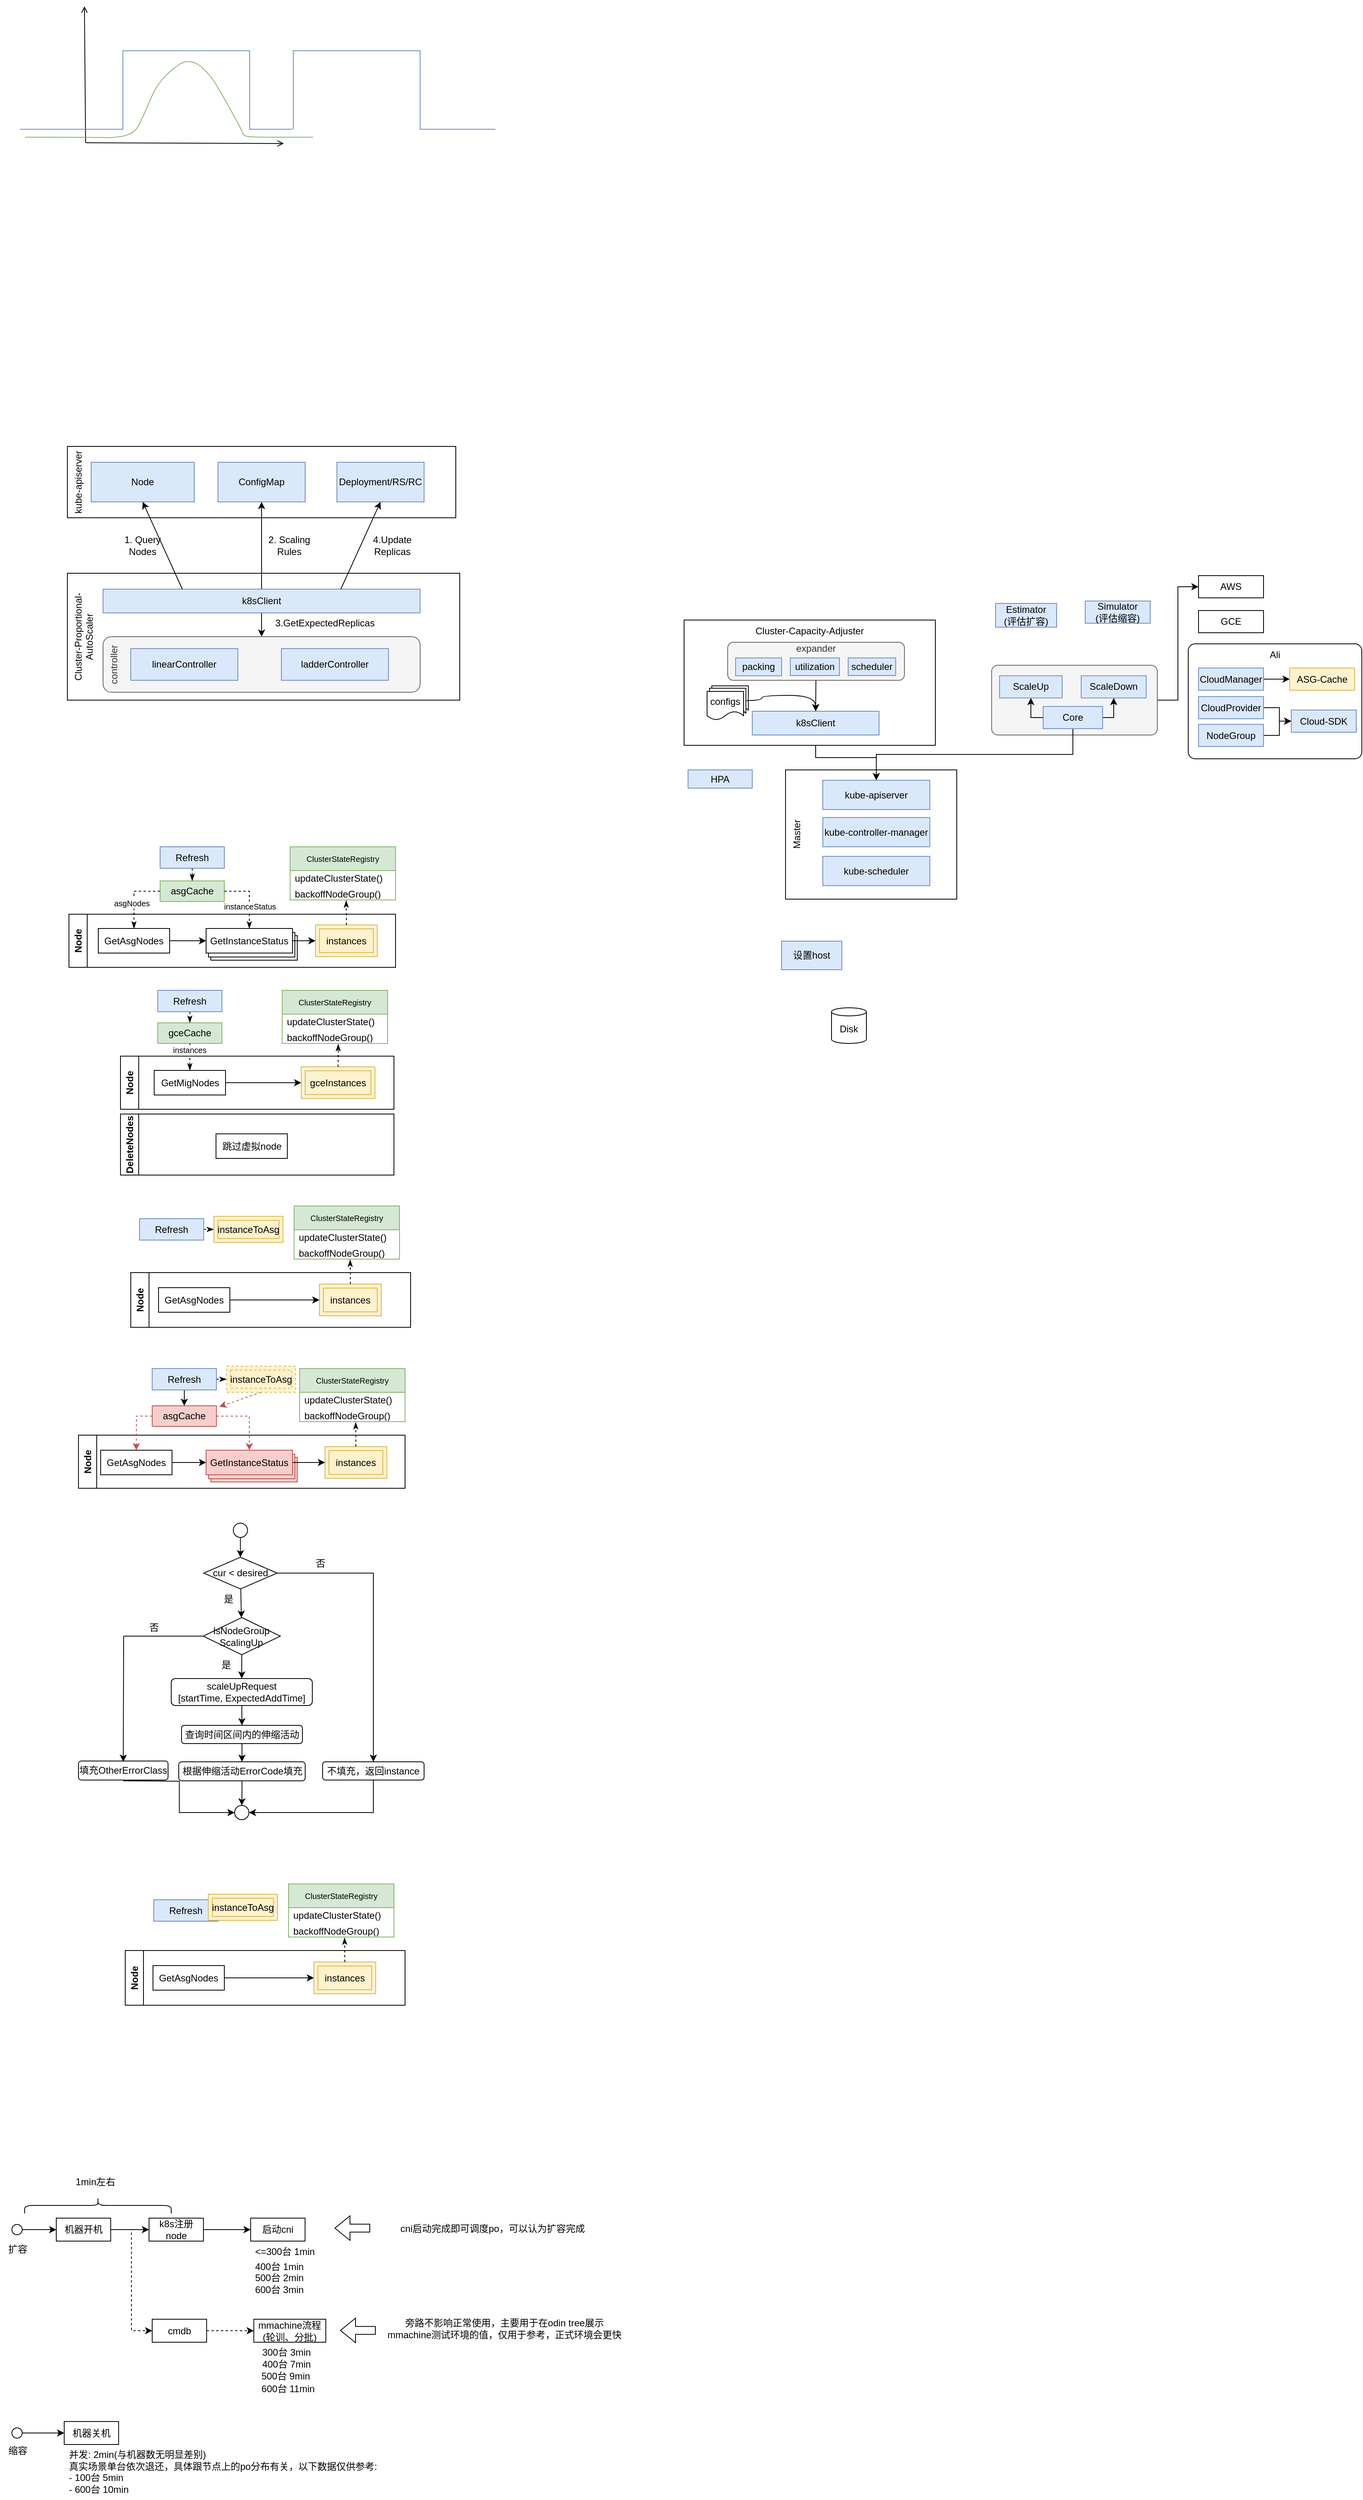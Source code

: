 <mxfile version="26.0.16">
  <diagram name="第 1 页" id="F5VYigaGw1SXEJX05_Oq">
    <mxGraphModel dx="717" dy="1559" grid="0" gridSize="10" guides="1" tooltips="1" connect="1" arrows="1" fold="1" page="1" pageScale="1" pageWidth="827" pageHeight="1169" math="0" shadow="0">
      <root>
        <mxCell id="0" />
        <mxCell id="1" parent="0" />
        <mxCell id="fU3qHzXubMhYcUPqZXy5-70" value="Ali" style="rounded=1;whiteSpace=wrap;html=1;horizontal=1;verticalAlign=top;arcSize=6;" vertex="1" parent="1">
          <mxGeometry x="1534" y="489" width="219" height="145" as="geometry" />
        </mxCell>
        <mxCell id="aSUJhLrz8YBLQvyZwgPZ-1" value="kube-apiserver" style="rounded=0;whiteSpace=wrap;html=1;horizontal=0;verticalAlign=top;" parent="1" vertex="1">
          <mxGeometry x="120" y="240" width="490" height="90" as="geometry" />
        </mxCell>
        <mxCell id="aSUJhLrz8YBLQvyZwgPZ-2" value="ConfigMap" style="rounded=0;whiteSpace=wrap;html=1;fillColor=#dae8fc;strokeColor=#6c8ebf;" parent="1" vertex="1">
          <mxGeometry x="310" y="260" width="110" height="50" as="geometry" />
        </mxCell>
        <mxCell id="aSUJhLrz8YBLQvyZwgPZ-3" value="Node" style="rounded=0;whiteSpace=wrap;html=1;fillColor=#dae8fc;strokeColor=#6c8ebf;" parent="1" vertex="1">
          <mxGeometry x="150" y="260" width="130" height="50" as="geometry" />
        </mxCell>
        <mxCell id="aSUJhLrz8YBLQvyZwgPZ-4" value="Deployment/RS/RC" style="rounded=0;whiteSpace=wrap;html=1;fillColor=#dae8fc;strokeColor=#6c8ebf;" parent="1" vertex="1">
          <mxGeometry x="460" y="260" width="110" height="50" as="geometry" />
        </mxCell>
        <mxCell id="aSUJhLrz8YBLQvyZwgPZ-5" value="Cluster-Proportional-AutoScaler" style="rounded=1;whiteSpace=wrap;html=1;horizontal=0;verticalAlign=top;arcSize=0;" parent="1" vertex="1">
          <mxGeometry x="120" y="400" width="495" height="160" as="geometry" />
        </mxCell>
        <mxCell id="aSUJhLrz8YBLQvyZwgPZ-7" value="1. Query Nodes" style="text;html=1;align=center;verticalAlign=middle;whiteSpace=wrap;rounded=0;" parent="1" vertex="1">
          <mxGeometry x="190" y="350" width="50" height="30" as="geometry" />
        </mxCell>
        <mxCell id="aSUJhLrz8YBLQvyZwgPZ-8" value="" style="rounded=0;orthogonalLoop=1;jettySize=auto;html=1;entryX=0.5;entryY=1;entryDx=0;entryDy=0;exitX=0.5;exitY=0;exitDx=0;exitDy=0;" parent="1" source="aSUJhLrz8YBLQvyZwgPZ-10" target="aSUJhLrz8YBLQvyZwgPZ-2" edge="1">
          <mxGeometry relative="1" as="geometry">
            <mxPoint x="260" y="410" as="sourcePoint" />
            <mxPoint x="225" y="320" as="targetPoint" />
          </mxGeometry>
        </mxCell>
        <mxCell id="aSUJhLrz8YBLQvyZwgPZ-9" value="2. Scaling Rules" style="text;html=1;align=center;verticalAlign=middle;whiteSpace=wrap;rounded=0;" parent="1" vertex="1">
          <mxGeometry x="365" y="350" width="70" height="30" as="geometry" />
        </mxCell>
        <mxCell id="aSUJhLrz8YBLQvyZwgPZ-20" value="" style="rounded=0;orthogonalLoop=1;jettySize=auto;html=1;entryX=0.5;entryY=0;entryDx=0;entryDy=0;" parent="1" source="aSUJhLrz8YBLQvyZwgPZ-10" target="aSUJhLrz8YBLQvyZwgPZ-14" edge="1">
          <mxGeometry relative="1" as="geometry" />
        </mxCell>
        <mxCell id="aSUJhLrz8YBLQvyZwgPZ-10" value="k8sC&lt;span style=&quot;background-color: initial;&quot;&gt;lient&lt;/span&gt;" style="rounded=0;whiteSpace=wrap;html=1;fillColor=#dae8fc;strokeColor=#6c8ebf;" parent="1" vertex="1">
          <mxGeometry x="165" y="420" width="400" height="30" as="geometry" />
        </mxCell>
        <mxCell id="aSUJhLrz8YBLQvyZwgPZ-6" value="" style="rounded=0;orthogonalLoop=1;jettySize=auto;html=1;entryX=0.5;entryY=1;entryDx=0;entryDy=0;exitX=0.25;exitY=0;exitDx=0;exitDy=0;" parent="1" source="aSUJhLrz8YBLQvyZwgPZ-10" target="aSUJhLrz8YBLQvyZwgPZ-3" edge="1">
          <mxGeometry relative="1" as="geometry" />
        </mxCell>
        <mxCell id="aSUJhLrz8YBLQvyZwgPZ-14" value="controller" style="rounded=1;whiteSpace=wrap;html=1;horizontal=0;verticalAlign=top;fillColor=#f5f5f5;fontColor=#333333;strokeColor=#666666;" parent="1" vertex="1">
          <mxGeometry x="165" y="480" width="400" height="70" as="geometry" />
        </mxCell>
        <mxCell id="aSUJhLrz8YBLQvyZwgPZ-11" value="linearController" style="rounded=0;whiteSpace=wrap;html=1;fillColor=#dae8fc;strokeColor=#6c8ebf;" parent="1" vertex="1">
          <mxGeometry x="200" y="495" width="135" height="40" as="geometry" />
        </mxCell>
        <mxCell id="aSUJhLrz8YBLQvyZwgPZ-12" value="ladderController" style="rounded=0;whiteSpace=wrap;html=1;fillColor=#dae8fc;strokeColor=#6c8ebf;" parent="1" vertex="1">
          <mxGeometry x="390" y="495" width="135" height="40" as="geometry" />
        </mxCell>
        <mxCell id="aSUJhLrz8YBLQvyZwgPZ-16" value="" style="rounded=0;orthogonalLoop=1;jettySize=auto;html=1;entryX=0.5;entryY=1;entryDx=0;entryDy=0;exitX=0.75;exitY=0;exitDx=0;exitDy=0;" parent="1" source="aSUJhLrz8YBLQvyZwgPZ-10" target="aSUJhLrz8YBLQvyZwgPZ-4" edge="1">
          <mxGeometry relative="1" as="geometry">
            <mxPoint x="250" y="430" as="sourcePoint" />
            <mxPoint x="375" y="320" as="targetPoint" />
          </mxGeometry>
        </mxCell>
        <mxCell id="aSUJhLrz8YBLQvyZwgPZ-18" value="3.GetExpectedReplicas" style="text;html=1;align=center;verticalAlign=middle;whiteSpace=wrap;rounded=0;" parent="1" vertex="1">
          <mxGeometry x="365" y="450" width="160" height="25" as="geometry" />
        </mxCell>
        <mxCell id="aSUJhLrz8YBLQvyZwgPZ-21" value="4.Update&lt;div&gt;Replicas&lt;/div&gt;" style="text;html=1;align=center;verticalAlign=middle;whiteSpace=wrap;rounded=0;" parent="1" vertex="1">
          <mxGeometry x="490" y="352.5" width="80" height="25" as="geometry" />
        </mxCell>
        <mxCell id="EStw5bXizqeQKJaaaStb-37" value="" style="rounded=0;orthogonalLoop=1;jettySize=auto;html=1;" parent="1" source="EStw5bXizqeQKJaaaStb-32" target="EStw5bXizqeQKJaaaStb-36" edge="1">
          <mxGeometry relative="1" as="geometry" />
        </mxCell>
        <mxCell id="EStw5bXizqeQKJaaaStb-32" value="GetAsgNodes" style="rounded=0;whiteSpace=wrap;html=1;" parent="1" vertex="1">
          <mxGeometry x="159" y="848" width="90" height="31" as="geometry" />
        </mxCell>
        <mxCell id="EStw5bXizqeQKJaaaStb-46" value="asgCache" style="swimlane;fontStyle=0;childLayout=stackLayout;horizontal=1;startSize=26;fillColor=#d5e8d4;horizontalStack=0;resizeParent=1;resizeParentMax=0;resizeLast=0;collapsible=1;marginBottom=0;whiteSpace=wrap;html=1;strokeColor=#82b366;" parent="1" vertex="1" collapsed="1">
          <mxGeometry x="237" y="788" width="81" height="26" as="geometry">
            <mxRectangle x="458" y="852" width="140" height="78" as="alternateBounds" />
          </mxGeometry>
        </mxCell>
        <mxCell id="EStw5bXizqeQKJaaaStb-47" value="+ asgToInstances: map" style="text;strokeColor=none;fillColor=none;align=left;verticalAlign=top;spacingLeft=4;spacingRight=4;overflow=hidden;rotatable=0;points=[[0,0.5],[1,0.5]];portConstraint=eastwest;whiteSpace=wrap;html=1;" parent="EStw5bXizqeQKJaaaStb-46" vertex="1">
          <mxGeometry y="26" width="140" height="26" as="geometry" />
        </mxCell>
        <mxCell id="EStw5bXizqeQKJaaaStb-48" value="+&amp;nbsp;&lt;span style=&quot;text-align: center; text-wrap: nowrap;&quot;&gt;instanceStatus&lt;/span&gt;: map" style="text;strokeColor=none;fillColor=none;align=left;verticalAlign=top;spacingLeft=4;spacingRight=4;overflow=hidden;rotatable=0;points=[[0,0.5],[1,0.5]];portConstraint=eastwest;whiteSpace=wrap;html=1;" parent="EStw5bXizqeQKJaaaStb-46" vertex="1">
          <mxGeometry y="52" width="140" height="26" as="geometry" />
        </mxCell>
        <mxCell id="EStw5bXizqeQKJaaaStb-55" value="" style="endArrow=classicThin;html=1;rounded=0;entryX=0.5;entryY=0;entryDx=0;entryDy=0;exitX=0;exitY=0.5;exitDx=0;exitDy=0;dashed=1;endFill=1;edgeStyle=orthogonalEdgeStyle;" parent="1" source="EStw5bXizqeQKJaaaStb-46" target="EStw5bXizqeQKJaaaStb-32" edge="1">
          <mxGeometry width="50" height="50" relative="1" as="geometry">
            <mxPoint x="383" y="803" as="sourcePoint" />
            <mxPoint x="433" y="753" as="targetPoint" />
          </mxGeometry>
        </mxCell>
        <mxCell id="EStw5bXizqeQKJaaaStb-88" value="&lt;span style=&quot;font-size: 10px; text-align: left; text-wrap: wrap; background-color: rgb(251, 251, 251);&quot;&gt;asgNodes&lt;/span&gt;" style="edgeLabel;html=1;align=center;verticalAlign=middle;resizable=0;points=[];" parent="EStw5bXizqeQKJaaaStb-55" vertex="1" connectable="0">
          <mxGeometry x="0.206" relative="1" as="geometry">
            <mxPoint x="-3" as="offset" />
          </mxGeometry>
        </mxCell>
        <mxCell id="EStw5bXizqeQKJaaaStb-56" value="" style="endArrow=classicThin;html=1;rounded=0;entryX=0.5;entryY=0;entryDx=0;entryDy=0;exitX=1;exitY=0.5;exitDx=0;exitDy=0;dashed=1;endFill=1;edgeStyle=orthogonalEdgeStyle;" parent="1" source="EStw5bXizqeQKJaaaStb-46" target="EStw5bXizqeQKJaaaStb-36" edge="1">
          <mxGeometry width="50" height="50" relative="1" as="geometry">
            <mxPoint x="268" y="807" as="sourcePoint" />
            <mxPoint x="214" y="858" as="targetPoint" />
          </mxGeometry>
        </mxCell>
        <mxCell id="EStw5bXizqeQKJaaaStb-87" value="&lt;span style=&quot;font-size: 10px; text-align: left; text-wrap: wrap; background-color: rgb(251, 251, 251);&quot;&gt;instanceStatus&lt;/span&gt;" style="edgeLabel;html=1;align=center;verticalAlign=middle;resizable=0;points=[];" parent="EStw5bXizqeQKJaaaStb-56" vertex="1" connectable="0">
          <mxGeometry x="0.179" y="-2" relative="1" as="geometry">
            <mxPoint x="2" y="4" as="offset" />
          </mxGeometry>
        </mxCell>
        <mxCell id="EStw5bXizqeQKJaaaStb-64" value="" style="rounded=0;orthogonalLoop=1;jettySize=auto;html=1;entryX=0.5;entryY=0;entryDx=0;entryDy=0;dashed=1;exitX=0.5;exitY=1;exitDx=0;exitDy=0;endArrow=classicThin;endFill=1;" parent="1" source="EStw5bXizqeQKJaaaStb-85" target="EStw5bXizqeQKJaaaStb-46" edge="1">
          <mxGeometry relative="1" as="geometry">
            <mxPoint x="276.827" y="759.099" as="sourcePoint" />
          </mxGeometry>
        </mxCell>
        <mxCell id="EStw5bXizqeQKJaaaStb-69" value="Node" style="swimlane;horizontal=0;whiteSpace=wrap;html=1;" parent="1" vertex="1">
          <mxGeometry x="122" y="830" width="412" height="67" as="geometry" />
        </mxCell>
        <mxCell id="EStw5bXizqeQKJaaaStb-34" value="GetInstanceStatus" style="rounded=0;whiteSpace=wrap;html=1;" parent="EStw5bXizqeQKJaaaStb-69" vertex="1">
          <mxGeometry x="179" y="27" width="109" height="31" as="geometry" />
        </mxCell>
        <mxCell id="EStw5bXizqeQKJaaaStb-35" value="GetInstanceStatus" style="rounded=0;whiteSpace=wrap;html=1;" parent="EStw5bXizqeQKJaaaStb-69" vertex="1">
          <mxGeometry x="176" y="23" width="109" height="31" as="geometry" />
        </mxCell>
        <mxCell id="EStw5bXizqeQKJaaaStb-36" value="GetInstanceStatus" style="rounded=0;whiteSpace=wrap;html=1;" parent="EStw5bXizqeQKJaaaStb-69" vertex="1">
          <mxGeometry x="173" y="18" width="109" height="31" as="geometry" />
        </mxCell>
        <mxCell id="EStw5bXizqeQKJaaaStb-60" value="instances" style="shape=ext;margin=3;double=1;whiteSpace=wrap;html=1;align=center;fillColor=#fff2cc;strokeColor=#d6b656;" parent="EStw5bXizqeQKJaaaStb-69" vertex="1">
          <mxGeometry x="311" y="13.5" width="78" height="40" as="geometry" />
        </mxCell>
        <mxCell id="EStw5bXizqeQKJaaaStb-39" value="" style="rounded=0;orthogonalLoop=1;jettySize=auto;html=1;exitX=1;exitY=0.5;exitDx=0;exitDy=0;entryX=0;entryY=0.5;entryDx=0;entryDy=0;" parent="EStw5bXizqeQKJaaaStb-69" source="EStw5bXizqeQKJaaaStb-36" target="EStw5bXizqeQKJaaaStb-60" edge="1">
          <mxGeometry relative="1" as="geometry">
            <mxPoint x="339" y="33.23" as="sourcePoint" />
            <mxPoint x="332" y="33" as="targetPoint" />
          </mxGeometry>
        </mxCell>
        <mxCell id="EStw5bXizqeQKJaaaStb-79" value="" style="endArrow=classicThin;html=1;rounded=0;exitX=0.5;exitY=0;exitDx=0;exitDy=0;endFill=1;dashed=1;entryX=0.532;entryY=1.043;entryDx=0;entryDy=0;entryPerimeter=0;" parent="1" source="EStw5bXizqeQKJaaaStb-60" target="EStw5bXizqeQKJaaaStb-83" edge="1">
          <mxGeometry width="50" height="50" relative="1" as="geometry">
            <mxPoint x="556" y="844" as="sourcePoint" />
            <mxPoint x="472" y="763.81" as="targetPoint" />
          </mxGeometry>
        </mxCell>
        <mxCell id="EStw5bXizqeQKJaaaStb-81" value="&lt;font style=&quot;font-size: 10px;&quot;&gt;ClusterStateRegistry&lt;/font&gt;" style="swimlane;fontStyle=0;childLayout=stackLayout;horizontal=1;startSize=30;horizontalStack=0;resizeParent=1;resizeParentMax=0;resizeLast=0;collapsible=1;marginBottom=0;whiteSpace=wrap;html=1;fillColor=#d5e8d4;strokeColor=#82b366;" parent="1" vertex="1">
          <mxGeometry x="401" y="745" width="133" height="67" as="geometry">
            <mxRectangle x="379" y="1184" width="127" height="30" as="alternateBounds" />
          </mxGeometry>
        </mxCell>
        <mxCell id="EStw5bXizqeQKJaaaStb-82" value="&lt;span style=&quot;text-align: center;&quot;&gt;updateClusterState()&lt;/span&gt;" style="text;strokeColor=none;fillColor=none;align=left;verticalAlign=middle;spacingLeft=4;spacingRight=4;overflow=hidden;points=[[0,0.5],[1,0.5]];portConstraint=eastwest;rotatable=0;whiteSpace=wrap;html=1;" parent="EStw5bXizqeQKJaaaStb-81" vertex="1">
          <mxGeometry y="30" width="133" height="20" as="geometry" />
        </mxCell>
        <mxCell id="EStw5bXizqeQKJaaaStb-83" value="&lt;span style=&quot;text-align: center;&quot;&gt;backoffNodeGroup()&lt;/span&gt;" style="text;strokeColor=none;fillColor=none;align=left;verticalAlign=middle;spacingLeft=4;spacingRight=4;overflow=hidden;points=[[0,0.5],[1,0.5]];portConstraint=eastwest;rotatable=0;whiteSpace=wrap;html=1;" parent="EStw5bXizqeQKJaaaStb-81" vertex="1">
          <mxGeometry y="50" width="133" height="17" as="geometry" />
        </mxCell>
        <mxCell id="EStw5bXizqeQKJaaaStb-85" value="Refresh" style="rounded=0;whiteSpace=wrap;html=1;fillColor=#dae8fc;strokeColor=#6c8ebf;" parent="1" vertex="1">
          <mxGeometry x="237" y="745" width="81" height="27" as="geometry" />
        </mxCell>
        <mxCell id="EStw5bXizqeQKJaaaStb-92" value="gceCache" style="swimlane;fontStyle=0;childLayout=stackLayout;horizontal=1;startSize=26;fillColor=#d5e8d4;horizontalStack=0;resizeParent=1;resizeParentMax=0;resizeLast=0;collapsible=1;marginBottom=0;whiteSpace=wrap;html=1;strokeColor=#82b366;" parent="1" vertex="1" collapsed="1">
          <mxGeometry x="234" y="967" width="81" height="26" as="geometry">
            <mxRectangle x="235" y="1084" width="140" height="52" as="alternateBounds" />
          </mxGeometry>
        </mxCell>
        <mxCell id="EStw5bXizqeQKJaaaStb-94" value="+&amp;nbsp;&lt;span style=&quot;text-align: center; text-wrap: nowrap;&quot;&gt;instances&lt;/span&gt;: map" style="text;strokeColor=none;fillColor=none;align=left;verticalAlign=top;spacingLeft=4;spacingRight=4;overflow=hidden;rotatable=0;points=[[0,0.5],[1,0.5]];portConstraint=eastwest;whiteSpace=wrap;html=1;" parent="EStw5bXizqeQKJaaaStb-92" vertex="1">
          <mxGeometry y="26" width="140" height="26" as="geometry" />
        </mxCell>
        <mxCell id="EStw5bXizqeQKJaaaStb-95" value="" style="endArrow=classicThin;html=1;rounded=0;entryX=0.5;entryY=0;entryDx=0;entryDy=0;exitX=0.5;exitY=1;exitDx=0;exitDy=0;dashed=1;endFill=1;" parent="1" source="EStw5bXizqeQKJaaaStb-92" target="EStw5bXizqeQKJaaaStb-91" edge="1">
          <mxGeometry width="50" height="50" relative="1" as="geometry">
            <mxPoint x="380" y="984" as="sourcePoint" />
            <mxPoint x="430" y="934" as="targetPoint" />
          </mxGeometry>
        </mxCell>
        <mxCell id="EStw5bXizqeQKJaaaStb-96" value="&lt;div style=&quot;text-align: left;&quot;&gt;&lt;span style=&quot;font-size: 10px; text-wrap: wrap;&quot;&gt;instances&lt;/span&gt;&lt;/div&gt;" style="edgeLabel;html=1;align=center;verticalAlign=middle;resizable=0;points=[];" parent="EStw5bXizqeQKJaaaStb-95" vertex="1" connectable="0">
          <mxGeometry x="0.206" relative="1" as="geometry">
            <mxPoint x="-1" y="-13" as="offset" />
          </mxGeometry>
        </mxCell>
        <mxCell id="EStw5bXizqeQKJaaaStb-99" value="" style="rounded=0;orthogonalLoop=1;jettySize=auto;html=1;entryX=0.5;entryY=0;entryDx=0;entryDy=0;dashed=1;exitX=0.5;exitY=1;exitDx=0;exitDy=0;endArrow=classicThin;endFill=1;" parent="1" source="EStw5bXizqeQKJaaaStb-110" target="EStw5bXizqeQKJaaaStb-92" edge="1">
          <mxGeometry relative="1" as="geometry">
            <mxPoint x="273.827" y="940.099" as="sourcePoint" />
          </mxGeometry>
        </mxCell>
        <mxCell id="EStw5bXizqeQKJaaaStb-100" value="Node" style="swimlane;horizontal=0;whiteSpace=wrap;html=1;" parent="1" vertex="1">
          <mxGeometry x="187" y="1009" width="345" height="67" as="geometry" />
        </mxCell>
        <mxCell id="EStw5bXizqeQKJaaaStb-104" value="gceInstances" style="shape=ext;margin=3;double=1;whiteSpace=wrap;html=1;align=center;fillColor=#fff2cc;strokeColor=#d6b656;" parent="EStw5bXizqeQKJaaaStb-100" vertex="1">
          <mxGeometry x="228" y="13.5" width="93" height="40" as="geometry" />
        </mxCell>
        <mxCell id="EStw5bXizqeQKJaaaStb-105" value="" style="rounded=0;orthogonalLoop=1;jettySize=auto;html=1;exitX=1;exitY=0.5;exitDx=0;exitDy=0;entryX=0;entryY=0.5;entryDx=0;entryDy=0;" parent="EStw5bXizqeQKJaaaStb-100" source="EStw5bXizqeQKJaaaStb-91" target="EStw5bXizqeQKJaaaStb-104" edge="1">
          <mxGeometry relative="1" as="geometry">
            <mxPoint x="282" y="33.5" as="sourcePoint" />
            <mxPoint x="332" y="33" as="targetPoint" />
          </mxGeometry>
        </mxCell>
        <mxCell id="EStw5bXizqeQKJaaaStb-91" value="GetMigNodes" style="rounded=0;whiteSpace=wrap;html=1;" parent="EStw5bXizqeQKJaaaStb-100" vertex="1">
          <mxGeometry x="42.5" y="18" width="90" height="31" as="geometry" />
        </mxCell>
        <mxCell id="EStw5bXizqeQKJaaaStb-106" value="" style="endArrow=classicThin;html=1;rounded=0;exitX=0.5;exitY=0;exitDx=0;exitDy=0;endFill=1;dashed=1;entryX=0.532;entryY=1.043;entryDx=0;entryDy=0;entryPerimeter=0;" parent="1" source="EStw5bXizqeQKJaaaStb-104" target="EStw5bXizqeQKJaaaStb-109" edge="1">
          <mxGeometry width="50" height="50" relative="1" as="geometry">
            <mxPoint x="553" y="1025" as="sourcePoint" />
            <mxPoint x="469" y="944.81" as="targetPoint" />
          </mxGeometry>
        </mxCell>
        <mxCell id="EStw5bXizqeQKJaaaStb-107" value="&lt;font style=&quot;font-size: 10px;&quot;&gt;ClusterStateRegistry&lt;/font&gt;" style="swimlane;fontStyle=0;childLayout=stackLayout;horizontal=1;startSize=30;horizontalStack=0;resizeParent=1;resizeParentMax=0;resizeLast=0;collapsible=1;marginBottom=0;whiteSpace=wrap;html=1;fillColor=#d5e8d4;strokeColor=#82b366;" parent="1" vertex="1">
          <mxGeometry x="391" y="926" width="133" height="67" as="geometry">
            <mxRectangle x="379" y="1184" width="127" height="30" as="alternateBounds" />
          </mxGeometry>
        </mxCell>
        <mxCell id="EStw5bXizqeQKJaaaStb-108" value="&lt;span style=&quot;text-align: center;&quot;&gt;updateClusterState()&lt;/span&gt;" style="text;strokeColor=none;fillColor=none;align=left;verticalAlign=middle;spacingLeft=4;spacingRight=4;overflow=hidden;points=[[0,0.5],[1,0.5]];portConstraint=eastwest;rotatable=0;whiteSpace=wrap;html=1;" parent="EStw5bXizqeQKJaaaStb-107" vertex="1">
          <mxGeometry y="30" width="133" height="20" as="geometry" />
        </mxCell>
        <mxCell id="EStw5bXizqeQKJaaaStb-109" value="&lt;span style=&quot;text-align: center;&quot;&gt;backoffNodeGroup()&lt;/span&gt;" style="text;strokeColor=none;fillColor=none;align=left;verticalAlign=middle;spacingLeft=4;spacingRight=4;overflow=hidden;points=[[0,0.5],[1,0.5]];portConstraint=eastwest;rotatable=0;whiteSpace=wrap;html=1;" parent="EStw5bXizqeQKJaaaStb-107" vertex="1">
          <mxGeometry y="50" width="133" height="17" as="geometry" />
        </mxCell>
        <mxCell id="EStw5bXizqeQKJaaaStb-110" value="Refresh" style="rounded=0;whiteSpace=wrap;html=1;fillColor=#dae8fc;strokeColor=#6c8ebf;" parent="1" vertex="1">
          <mxGeometry x="234" y="926" width="81" height="27" as="geometry" />
        </mxCell>
        <mxCell id="EStw5bXizqeQKJaaaStb-123" value="" style="rounded=0;orthogonalLoop=1;jettySize=auto;html=1;entryX=0;entryY=0.5;entryDx=0;entryDy=0;dashed=1;exitX=1;exitY=0.5;exitDx=0;exitDy=0;endArrow=classicThin;endFill=1;" parent="1" source="EStw5bXizqeQKJaaaStb-134" target="EStw5bXizqeQKJaaaStb-137" edge="1">
          <mxGeometry relative="1" as="geometry">
            <mxPoint x="365.827" y="1223.349" as="sourcePoint" />
            <mxPoint x="366.5" y="1257.25" as="targetPoint" />
          </mxGeometry>
        </mxCell>
        <mxCell id="EStw5bXizqeQKJaaaStb-124" value="Node" style="swimlane;horizontal=0;whiteSpace=wrap;html=1;" parent="1" vertex="1">
          <mxGeometry x="200" y="1282" width="353" height="69" as="geometry" />
        </mxCell>
        <mxCell id="EStw5bXizqeQKJaaaStb-128" value="instances" style="shape=ext;margin=3;double=1;whiteSpace=wrap;html=1;align=center;fillColor=#fff2cc;strokeColor=#d6b656;" parent="EStw5bXizqeQKJaaaStb-124" vertex="1">
          <mxGeometry x="238" y="14.5" width="78" height="40" as="geometry" />
        </mxCell>
        <mxCell id="EStw5bXizqeQKJaaaStb-129" value="" style="rounded=0;orthogonalLoop=1;jettySize=auto;html=1;exitX=1;exitY=0.5;exitDx=0;exitDy=0;entryX=0;entryY=0.5;entryDx=0;entryDy=0;" parent="EStw5bXizqeQKJaaaStb-124" source="EStw5bXizqeQKJaaaStb-115" target="EStw5bXizqeQKJaaaStb-128" edge="1">
          <mxGeometry relative="1" as="geometry">
            <mxPoint x="270" y="33.5" as="sourcePoint" />
            <mxPoint x="332" y="33" as="targetPoint" />
          </mxGeometry>
        </mxCell>
        <mxCell id="EStw5bXizqeQKJaaaStb-115" value="GetAsgNodes" style="rounded=0;whiteSpace=wrap;html=1;" parent="EStw5bXizqeQKJaaaStb-124" vertex="1">
          <mxGeometry x="35" y="19" width="90" height="31" as="geometry" />
        </mxCell>
        <mxCell id="EStw5bXizqeQKJaaaStb-130" value="" style="endArrow=classicThin;html=1;rounded=0;exitX=0.5;exitY=0;exitDx=0;exitDy=0;endFill=1;dashed=1;entryX=0.532;entryY=1.043;entryDx=0;entryDy=0;entryPerimeter=0;" parent="1" source="EStw5bXizqeQKJaaaStb-128" target="EStw5bXizqeQKJaaaStb-133" edge="1">
          <mxGeometry width="50" height="50" relative="1" as="geometry">
            <mxPoint x="561" y="1297" as="sourcePoint" />
            <mxPoint x="477" y="1216.81" as="targetPoint" />
          </mxGeometry>
        </mxCell>
        <mxCell id="EStw5bXizqeQKJaaaStb-131" value="&lt;font style=&quot;font-size: 10px;&quot;&gt;ClusterStateRegistry&lt;/font&gt;" style="swimlane;fontStyle=0;childLayout=stackLayout;horizontal=1;startSize=30;horizontalStack=0;resizeParent=1;resizeParentMax=0;resizeLast=0;collapsible=1;marginBottom=0;whiteSpace=wrap;html=1;fillColor=#d5e8d4;strokeColor=#82b366;" parent="1" vertex="1">
          <mxGeometry x="406" y="1198" width="133" height="67" as="geometry">
            <mxRectangle x="379" y="1184" width="127" height="30" as="alternateBounds" />
          </mxGeometry>
        </mxCell>
        <mxCell id="EStw5bXizqeQKJaaaStb-132" value="&lt;span style=&quot;text-align: center;&quot;&gt;updateClusterState()&lt;/span&gt;" style="text;strokeColor=none;fillColor=none;align=left;verticalAlign=middle;spacingLeft=4;spacingRight=4;overflow=hidden;points=[[0,0.5],[1,0.5]];portConstraint=eastwest;rotatable=0;whiteSpace=wrap;html=1;" parent="EStw5bXizqeQKJaaaStb-131" vertex="1">
          <mxGeometry y="30" width="133" height="20" as="geometry" />
        </mxCell>
        <mxCell id="EStw5bXizqeQKJaaaStb-133" value="&lt;span style=&quot;text-align: center;&quot;&gt;backoffNodeGroup()&lt;/span&gt;" style="text;strokeColor=none;fillColor=none;align=left;verticalAlign=middle;spacingLeft=4;spacingRight=4;overflow=hidden;points=[[0,0.5],[1,0.5]];portConstraint=eastwest;rotatable=0;whiteSpace=wrap;html=1;" parent="EStw5bXizqeQKJaaaStb-131" vertex="1">
          <mxGeometry y="50" width="133" height="17" as="geometry" />
        </mxCell>
        <mxCell id="EStw5bXizqeQKJaaaStb-134" value="Refresh" style="rounded=0;whiteSpace=wrap;html=1;fillColor=#dae8fc;strokeColor=#6c8ebf;" parent="1" vertex="1">
          <mxGeometry x="211" y="1214" width="81" height="27" as="geometry" />
        </mxCell>
        <mxCell id="EStw5bXizqeQKJaaaStb-137" value="&lt;span style=&quot;text-align: left;&quot;&gt;instanceToAsg&lt;/span&gt;" style="shape=ext;margin=3;double=1;whiteSpace=wrap;html=1;align=center;fillColor=#fff2cc;strokeColor=#d6b656;" parent="1" vertex="1">
          <mxGeometry x="304.8" y="1211" width="87.2" height="33" as="geometry" />
        </mxCell>
        <mxCell id="EStw5bXizqeQKJaaaStb-145" value="" style="rounded=0;orthogonalLoop=1;jettySize=auto;html=1;entryX=0;entryY=0.5;entryDx=0;entryDy=0;dashed=1;exitX=1;exitY=0.5;exitDx=0;exitDy=0;endArrow=classicThin;endFill=1;" parent="1" source="EStw5bXizqeQKJaaaStb-159" target="EStw5bXizqeQKJaaaStb-161" edge="1">
          <mxGeometry relative="1" as="geometry">
            <mxPoint x="381.827" y="1412.349" as="sourcePoint" />
            <mxPoint x="382.5" y="1446.25" as="targetPoint" />
          </mxGeometry>
        </mxCell>
        <mxCell id="EStw5bXizqeQKJaaaStb-146" value="Node" style="swimlane;horizontal=0;whiteSpace=wrap;html=1;" parent="1" vertex="1">
          <mxGeometry x="134" y="1487" width="412" height="67" as="geometry" />
        </mxCell>
        <mxCell id="EStw5bXizqeQKJaaaStb-147" value="GetInstanceStatus" style="rounded=0;whiteSpace=wrap;html=1;fillColor=#f8cecc;strokeColor=#b85450;" parent="EStw5bXizqeQKJaaaStb-146" vertex="1">
          <mxGeometry x="167" y="28" width="109" height="31" as="geometry" />
        </mxCell>
        <mxCell id="EStw5bXizqeQKJaaaStb-148" value="GetInstanceStatus" style="rounded=0;whiteSpace=wrap;html=1;fillColor=#f8cecc;strokeColor=#b85450;" parent="EStw5bXizqeQKJaaaStb-146" vertex="1">
          <mxGeometry x="164" y="24" width="109" height="31" as="geometry" />
        </mxCell>
        <mxCell id="EStw5bXizqeQKJaaaStb-149" value="GetInstanceStatus" style="rounded=0;whiteSpace=wrap;html=1;fillColor=#f8cecc;strokeColor=#b85450;" parent="EStw5bXizqeQKJaaaStb-146" vertex="1">
          <mxGeometry x="161" y="19" width="109" height="31" as="geometry" />
        </mxCell>
        <mxCell id="EStw5bXizqeQKJaaaStb-150" value="instances" style="shape=ext;margin=3;double=1;whiteSpace=wrap;html=1;align=center;fillColor=#fff2cc;strokeColor=#d6b656;" parent="EStw5bXizqeQKJaaaStb-146" vertex="1">
          <mxGeometry x="311" y="14.5" width="78" height="40" as="geometry" />
        </mxCell>
        <mxCell id="EStw5bXizqeQKJaaaStb-151" value="" style="rounded=0;orthogonalLoop=1;jettySize=auto;html=1;exitX=1;exitY=0.5;exitDx=0;exitDy=0;entryX=0;entryY=0.5;entryDx=0;entryDy=0;" parent="EStw5bXizqeQKJaaaStb-146" source="EStw5bXizqeQKJaaaStb-149" target="EStw5bXizqeQKJaaaStb-150" edge="1">
          <mxGeometry relative="1" as="geometry">
            <mxPoint x="339" y="34.23" as="sourcePoint" />
            <mxPoint x="332" y="34" as="targetPoint" />
          </mxGeometry>
        </mxCell>
        <mxCell id="EStw5bXizqeQKJaaaStb-152" value="GetAsgNodes" style="rounded=0;whiteSpace=wrap;html=1;" parent="EStw5bXizqeQKJaaaStb-146" vertex="1">
          <mxGeometry x="28" y="19" width="90" height="31" as="geometry" />
        </mxCell>
        <mxCell id="EStw5bXizqeQKJaaaStb-153" value="" style="rounded=0;orthogonalLoop=1;jettySize=auto;html=1;" parent="EStw5bXizqeQKJaaaStb-146" source="EStw5bXizqeQKJaaaStb-152" target="EStw5bXizqeQKJaaaStb-149" edge="1">
          <mxGeometry relative="1" as="geometry" />
        </mxCell>
        <mxCell id="EStw5bXizqeQKJaaaStb-154" value="" style="endArrow=classicThin;html=1;rounded=0;exitX=0.5;exitY=0;exitDx=0;exitDy=0;endFill=1;dashed=1;entryX=0.532;entryY=1.043;entryDx=0;entryDy=0;entryPerimeter=0;" parent="1" source="EStw5bXizqeQKJaaaStb-150" target="EStw5bXizqeQKJaaaStb-157" edge="1">
          <mxGeometry width="50" height="50" relative="1" as="geometry">
            <mxPoint x="568" y="1502" as="sourcePoint" />
            <mxPoint x="484" y="1421.81" as="targetPoint" />
          </mxGeometry>
        </mxCell>
        <mxCell id="EStw5bXizqeQKJaaaStb-155" value="&lt;font style=&quot;font-size: 10px;&quot;&gt;ClusterStateRegistry&lt;/font&gt;" style="swimlane;fontStyle=0;childLayout=stackLayout;horizontal=1;startSize=30;horizontalStack=0;resizeParent=1;resizeParentMax=0;resizeLast=0;collapsible=1;marginBottom=0;whiteSpace=wrap;html=1;fillColor=#d5e8d4;strokeColor=#82b366;" parent="1" vertex="1">
          <mxGeometry x="413" y="1403" width="133" height="67" as="geometry">
            <mxRectangle x="379" y="1184" width="127" height="30" as="alternateBounds" />
          </mxGeometry>
        </mxCell>
        <mxCell id="EStw5bXizqeQKJaaaStb-156" value="&lt;span style=&quot;text-align: center;&quot;&gt;updateClusterState()&lt;/span&gt;" style="text;strokeColor=none;fillColor=none;align=left;verticalAlign=middle;spacingLeft=4;spacingRight=4;overflow=hidden;points=[[0,0.5],[1,0.5]];portConstraint=eastwest;rotatable=0;whiteSpace=wrap;html=1;" parent="EStw5bXizqeQKJaaaStb-155" vertex="1">
          <mxGeometry y="30" width="133" height="20" as="geometry" />
        </mxCell>
        <mxCell id="EStw5bXizqeQKJaaaStb-157" value="&lt;span style=&quot;text-align: center;&quot;&gt;backoffNodeGroup()&lt;/span&gt;" style="text;strokeColor=none;fillColor=none;align=left;verticalAlign=middle;spacingLeft=4;spacingRight=4;overflow=hidden;points=[[0,0.5],[1,0.5]];portConstraint=eastwest;rotatable=0;whiteSpace=wrap;html=1;" parent="EStw5bXizqeQKJaaaStb-155" vertex="1">
          <mxGeometry y="50" width="133" height="17" as="geometry" />
        </mxCell>
        <mxCell id="EStw5bXizqeQKJaaaStb-158" value="" style="rounded=0;orthogonalLoop=1;jettySize=auto;html=1;entryX=0.5;entryY=0;entryDx=0;entryDy=0;" parent="1" source="EStw5bXizqeQKJaaaStb-159" target="EStw5bXizqeQKJaaaStb-164" edge="1">
          <mxGeometry relative="1" as="geometry" />
        </mxCell>
        <mxCell id="EStw5bXizqeQKJaaaStb-159" value="Refresh" style="rounded=0;whiteSpace=wrap;html=1;fillColor=#dae8fc;strokeColor=#6c8ebf;" parent="1" vertex="1">
          <mxGeometry x="227" y="1403" width="81" height="27" as="geometry" />
        </mxCell>
        <mxCell id="EStw5bXizqeQKJaaaStb-160" value="" style="rounded=0;orthogonalLoop=1;jettySize=auto;html=1;entryX=1.045;entryY=0.044;entryDx=0;entryDy=0;entryPerimeter=0;exitX=0.5;exitY=1;exitDx=0;exitDy=0;fillColor=#f8cecc;strokeColor=#b85450;dashed=1;" parent="1" source="EStw5bXizqeQKJaaaStb-161" target="EStw5bXizqeQKJaaaStb-164" edge="1">
          <mxGeometry relative="1" as="geometry" />
        </mxCell>
        <mxCell id="EStw5bXizqeQKJaaaStb-161" value="&lt;span style=&quot;text-align: left;&quot;&gt;instanceToAsg&lt;/span&gt;" style="shape=ext;margin=3;double=1;whiteSpace=wrap;html=1;align=center;fillColor=#fff2cc;strokeColor=#d6b656;dashed=1;" parent="1" vertex="1">
          <mxGeometry x="320.8" y="1400" width="87.2" height="33" as="geometry" />
        </mxCell>
        <mxCell id="EStw5bXizqeQKJaaaStb-162" value="" style="edgeStyle=orthogonalEdgeStyle;rounded=0;orthogonalLoop=1;jettySize=auto;html=1;exitX=0;exitY=0.5;exitDx=0;exitDy=0;fillColor=#f8cecc;strokeColor=#b85450;dashed=1;" parent="1" source="EStw5bXizqeQKJaaaStb-164" target="EStw5bXizqeQKJaaaStb-152" edge="1">
          <mxGeometry relative="1" as="geometry" />
        </mxCell>
        <mxCell id="EStw5bXizqeQKJaaaStb-163" value="" style="edgeStyle=orthogonalEdgeStyle;rounded=0;orthogonalLoop=1;jettySize=auto;html=1;entryX=0.5;entryY=0;entryDx=0;entryDy=0;exitX=1;exitY=0.5;exitDx=0;exitDy=0;fillColor=#f8cecc;strokeColor=#b85450;dashed=1;" parent="1" source="EStw5bXizqeQKJaaaStb-164" target="EStw5bXizqeQKJaaaStb-149" edge="1">
          <mxGeometry relative="1" as="geometry" />
        </mxCell>
        <mxCell id="EStw5bXizqeQKJaaaStb-164" value="asgCache" style="swimlane;fontStyle=0;childLayout=stackLayout;horizontal=1;startSize=26;fillColor=#f8cecc;horizontalStack=0;resizeParent=1;resizeParentMax=0;resizeLast=0;collapsible=1;marginBottom=0;whiteSpace=wrap;html=1;strokeColor=#b85450;" parent="1" vertex="1" collapsed="1">
          <mxGeometry x="227" y="1450" width="81" height="26" as="geometry">
            <mxRectangle x="200" y="1240" width="140" height="52" as="alternateBounds" />
          </mxGeometry>
        </mxCell>
        <mxCell id="EStw5bXizqeQKJaaaStb-165" value="+ instanceToAsg" style="text;strokeColor=none;fillColor=none;align=left;verticalAlign=top;spacingLeft=4;spacingRight=4;overflow=hidden;rotatable=0;points=[[0,0.5],[1,0.5]];portConstraint=eastwest;whiteSpace=wrap;html=1;" parent="EStw5bXizqeQKJaaaStb-164" vertex="1">
          <mxGeometry y="26" width="140" height="26" as="geometry" />
        </mxCell>
        <mxCell id="EStw5bXizqeQKJaaaStb-170" value="" style="edgeStyle=orthogonalEdgeStyle;rounded=0;orthogonalLoop=1;jettySize=auto;html=1;" parent="1" source="EStw5bXizqeQKJaaaStb-167" target="EStw5bXizqeQKJaaaStb-169" edge="1">
          <mxGeometry relative="1" as="geometry" />
        </mxCell>
        <mxCell id="EStw5bXizqeQKJaaaStb-167" value="" style="ellipse;whiteSpace=wrap;html=1;aspect=fixed;" parent="1" vertex="1">
          <mxGeometry x="329.3" y="1598" width="18" height="18" as="geometry" />
        </mxCell>
        <mxCell id="EStw5bXizqeQKJaaaStb-175" value="" style="rounded=0;orthogonalLoop=1;jettySize=auto;html=1;" parent="1" source="EStw5bXizqeQKJaaaStb-169" target="EStw5bXizqeQKJaaaStb-174" edge="1">
          <mxGeometry relative="1" as="geometry" />
        </mxCell>
        <mxCell id="EStw5bXizqeQKJaaaStb-169" value="cur &amp;lt; desired" style="rhombus;whiteSpace=wrap;html=1;" parent="1" vertex="1">
          <mxGeometry x="292" y="1641" width="92.6" height="40" as="geometry" />
        </mxCell>
        <mxCell id="EStw5bXizqeQKJaaaStb-171" value="不填充，返回instance" style="rounded=1;whiteSpace=wrap;html=1;" parent="1" vertex="1">
          <mxGeometry x="442" y="1899" width="128" height="23" as="geometry" />
        </mxCell>
        <mxCell id="EStw5bXizqeQKJaaaStb-172" value="" style="edgeStyle=orthogonalEdgeStyle;rounded=0;orthogonalLoop=1;jettySize=auto;html=1;entryX=0.5;entryY=0;entryDx=0;entryDy=0;exitX=1;exitY=0.5;exitDx=0;exitDy=0;" parent="1" source="EStw5bXizqeQKJaaaStb-169" target="EStw5bXizqeQKJaaaStb-171" edge="1">
          <mxGeometry relative="1" as="geometry">
            <mxPoint x="348" y="1626" as="sourcePoint" />
            <mxPoint x="348" y="1651" as="targetPoint" />
          </mxGeometry>
        </mxCell>
        <mxCell id="EStw5bXizqeQKJaaaStb-173" value="否" style="text;html=1;align=center;verticalAlign=middle;resizable=0;points=[];autosize=1;strokeColor=none;fillColor=none;" parent="1" vertex="1">
          <mxGeometry x="424" y="1636" width="30" height="26" as="geometry" />
        </mxCell>
        <mxCell id="EStw5bXizqeQKJaaaStb-178" value="" style="rounded=0;orthogonalLoop=1;jettySize=auto;html=1;" parent="1" source="EStw5bXizqeQKJaaaStb-174" target="EStw5bXizqeQKJaaaStb-177" edge="1">
          <mxGeometry relative="1" as="geometry" />
        </mxCell>
        <mxCell id="EStw5bXizqeQKJaaaStb-174" value="IsNodeGroup&lt;div&gt;ScalingUp&lt;/div&gt;" style="rhombus;whiteSpace=wrap;html=1;" parent="1" vertex="1">
          <mxGeometry x="291.35" y="1717" width="97.3" height="47" as="geometry" />
        </mxCell>
        <mxCell id="EStw5bXizqeQKJaaaStb-176" value="是" style="text;html=1;align=center;verticalAlign=middle;resizable=0;points=[];autosize=1;strokeColor=none;fillColor=none;" parent="1" vertex="1">
          <mxGeometry x="308" y="1681" width="30" height="26" as="geometry" />
        </mxCell>
        <mxCell id="EStw5bXizqeQKJaaaStb-184" value="" style="rounded=0;orthogonalLoop=1;jettySize=auto;html=1;" parent="1" source="EStw5bXizqeQKJaaaStb-177" target="EStw5bXizqeQKJaaaStb-183" edge="1">
          <mxGeometry relative="1" as="geometry" />
        </mxCell>
        <mxCell id="EStw5bXizqeQKJaaaStb-177" value="scaleUpRequest&lt;div&gt;[startTime, ExpectedAddTime]&lt;/div&gt;" style="rounded=1;whiteSpace=wrap;html=1;" parent="1" vertex="1">
          <mxGeometry x="251" y="1794" width="178" height="34" as="geometry" />
        </mxCell>
        <mxCell id="EStw5bXizqeQKJaaaStb-189" value="" style="edgeStyle=orthogonalEdgeStyle;rounded=0;orthogonalLoop=1;jettySize=auto;html=1;entryX=0;entryY=0.5;entryDx=0;entryDy=0;exitX=0.5;exitY=1;exitDx=0;exitDy=0;" parent="1" target="EStw5bXizqeQKJaaaStb-187" edge="1">
          <mxGeometry relative="1" as="geometry">
            <mxPoint x="190.5" y="1923" as="sourcePoint" />
          </mxGeometry>
        </mxCell>
        <mxCell id="EStw5bXizqeQKJaaaStb-179" value="填充OtherErrorClass" style="rounded=1;whiteSpace=wrap;html=1;" parent="1" vertex="1">
          <mxGeometry x="134" y="1898" width="113" height="24" as="geometry" />
        </mxCell>
        <mxCell id="EStw5bXizqeQKJaaaStb-180" value="" style="edgeStyle=orthogonalEdgeStyle;rounded=0;orthogonalLoop=1;jettySize=auto;html=1;entryX=0.5;entryY=0;entryDx=0;entryDy=0;exitX=0;exitY=0.5;exitDx=0;exitDy=0;" parent="1" source="EStw5bXizqeQKJaaaStb-174" edge="1">
          <mxGeometry relative="1" as="geometry">
            <mxPoint x="395" y="1671" as="sourcePoint" />
            <mxPoint x="190.5" y="1899" as="targetPoint" />
          </mxGeometry>
        </mxCell>
        <mxCell id="EStw5bXizqeQKJaaaStb-181" value="否" style="text;html=1;align=center;verticalAlign=middle;resizable=0;points=[];autosize=1;strokeColor=none;fillColor=none;" parent="1" vertex="1">
          <mxGeometry x="214" y="1717" width="30" height="26" as="geometry" />
        </mxCell>
        <mxCell id="EStw5bXizqeQKJaaaStb-182" value="是" style="text;html=1;align=center;verticalAlign=middle;resizable=0;points=[];autosize=1;strokeColor=none;fillColor=none;" parent="1" vertex="1">
          <mxGeometry x="305" y="1764" width="30" height="26" as="geometry" />
        </mxCell>
        <mxCell id="EStw5bXizqeQKJaaaStb-186" value="" style="edgeStyle=orthogonalEdgeStyle;rounded=0;orthogonalLoop=1;jettySize=auto;html=1;" parent="1" source="EStw5bXizqeQKJaaaStb-183" target="EStw5bXizqeQKJaaaStb-185" edge="1">
          <mxGeometry relative="1" as="geometry" />
        </mxCell>
        <mxCell id="EStw5bXizqeQKJaaaStb-183" value="查询时间区间内的伸缩活动" style="rounded=1;whiteSpace=wrap;html=1;" parent="1" vertex="1">
          <mxGeometry x="264" y="1853" width="152.5" height="23" as="geometry" />
        </mxCell>
        <mxCell id="EStw5bXizqeQKJaaaStb-190" value="" style="edgeStyle=orthogonalEdgeStyle;rounded=0;orthogonalLoop=1;jettySize=auto;html=1;" parent="1" source="EStw5bXizqeQKJaaaStb-185" target="EStw5bXizqeQKJaaaStb-187" edge="1">
          <mxGeometry relative="1" as="geometry" />
        </mxCell>
        <mxCell id="EStw5bXizqeQKJaaaStb-185" value="根据伸缩活动ErrorCode填充" style="rounded=1;whiteSpace=wrap;html=1;" parent="1" vertex="1">
          <mxGeometry x="260.5" y="1899" width="159.5" height="24" as="geometry" />
        </mxCell>
        <mxCell id="EStw5bXizqeQKJaaaStb-187" value="" style="ellipse;whiteSpace=wrap;html=1;aspect=fixed;" parent="1" vertex="1">
          <mxGeometry x="331" y="1954" width="18" height="18" as="geometry" />
        </mxCell>
        <mxCell id="EStw5bXizqeQKJaaaStb-191" value="" style="edgeStyle=orthogonalEdgeStyle;rounded=0;orthogonalLoop=1;jettySize=auto;html=1;entryX=1;entryY=0.5;entryDx=0;entryDy=0;exitX=0.5;exitY=1;exitDx=0;exitDy=0;" parent="1" source="EStw5bXizqeQKJaaaStb-171" target="EStw5bXizqeQKJaaaStb-187" edge="1">
          <mxGeometry relative="1" as="geometry">
            <mxPoint x="201" y="1933" as="sourcePoint" />
            <mxPoint x="341" y="1973" as="targetPoint" />
          </mxGeometry>
        </mxCell>
        <mxCell id="EStw5bXizqeQKJaaaStb-193" value="Node" style="swimlane;horizontal=0;whiteSpace=wrap;html=1;" parent="1" vertex="1">
          <mxGeometry x="193" y="2137" width="353" height="69" as="geometry" />
        </mxCell>
        <mxCell id="EStw5bXizqeQKJaaaStb-194" value="instances" style="shape=ext;margin=3;double=1;whiteSpace=wrap;html=1;align=center;fillColor=#fff2cc;strokeColor=#d6b656;" parent="EStw5bXizqeQKJaaaStb-193" vertex="1">
          <mxGeometry x="238" y="14.5" width="78" height="40" as="geometry" />
        </mxCell>
        <mxCell id="EStw5bXizqeQKJaaaStb-195" value="" style="rounded=0;orthogonalLoop=1;jettySize=auto;html=1;exitX=1;exitY=0.5;exitDx=0;exitDy=0;entryX=0;entryY=0.5;entryDx=0;entryDy=0;" parent="EStw5bXizqeQKJaaaStb-193" source="EStw5bXizqeQKJaaaStb-196" target="EStw5bXizqeQKJaaaStb-194" edge="1">
          <mxGeometry relative="1" as="geometry">
            <mxPoint x="270" y="33.5" as="sourcePoint" />
            <mxPoint x="332" y="33" as="targetPoint" />
          </mxGeometry>
        </mxCell>
        <mxCell id="EStw5bXizqeQKJaaaStb-196" value="GetAsgNodes" style="rounded=0;whiteSpace=wrap;html=1;" parent="EStw5bXizqeQKJaaaStb-193" vertex="1">
          <mxGeometry x="35" y="19" width="90" height="31" as="geometry" />
        </mxCell>
        <mxCell id="EStw5bXizqeQKJaaaStb-192" value="" style="rounded=0;orthogonalLoop=1;jettySize=auto;html=1;entryX=0;entryY=0.5;entryDx=0;entryDy=0;dashed=1;exitX=1;exitY=0.5;exitDx=0;exitDy=0;endArrow=classicThin;endFill=1;" parent="1" source="EStw5bXizqeQKJaaaStb-201" target="EStw5bXizqeQKJaaaStb-202" edge="1">
          <mxGeometry relative="1" as="geometry">
            <mxPoint x="358.827" y="2078.349" as="sourcePoint" />
            <mxPoint x="359.5" y="2112.25" as="targetPoint" />
          </mxGeometry>
        </mxCell>
        <mxCell id="EStw5bXizqeQKJaaaStb-197" value="" style="endArrow=classicThin;html=1;rounded=0;exitX=0.5;exitY=0;exitDx=0;exitDy=0;endFill=1;dashed=1;entryX=0.532;entryY=1.043;entryDx=0;entryDy=0;entryPerimeter=0;" parent="1" source="EStw5bXizqeQKJaaaStb-194" target="EStw5bXizqeQKJaaaStb-200" edge="1">
          <mxGeometry width="50" height="50" relative="1" as="geometry">
            <mxPoint x="554" y="2152" as="sourcePoint" />
            <mxPoint x="470" y="2071.81" as="targetPoint" />
          </mxGeometry>
        </mxCell>
        <mxCell id="EStw5bXizqeQKJaaaStb-198" value="&lt;font style=&quot;font-size: 10px;&quot;&gt;ClusterStateRegistry&lt;/font&gt;" style="swimlane;fontStyle=0;childLayout=stackLayout;horizontal=1;startSize=30;horizontalStack=0;resizeParent=1;resizeParentMax=0;resizeLast=0;collapsible=1;marginBottom=0;whiteSpace=wrap;html=1;fillColor=#d5e8d4;strokeColor=#82b366;" parent="1" vertex="1">
          <mxGeometry x="399" y="2053" width="133" height="67" as="geometry">
            <mxRectangle x="379" y="1184" width="127" height="30" as="alternateBounds" />
          </mxGeometry>
        </mxCell>
        <mxCell id="EStw5bXizqeQKJaaaStb-199" value="&lt;span style=&quot;text-align: center;&quot;&gt;updateClusterState()&lt;/span&gt;" style="text;strokeColor=none;fillColor=none;align=left;verticalAlign=middle;spacingLeft=4;spacingRight=4;overflow=hidden;points=[[0,0.5],[1,0.5]];portConstraint=eastwest;rotatable=0;whiteSpace=wrap;html=1;" parent="EStw5bXizqeQKJaaaStb-198" vertex="1">
          <mxGeometry y="30" width="133" height="20" as="geometry" />
        </mxCell>
        <mxCell id="EStw5bXizqeQKJaaaStb-200" value="&lt;span style=&quot;text-align: center;&quot;&gt;backoffNodeGroup()&lt;/span&gt;" style="text;strokeColor=none;fillColor=none;align=left;verticalAlign=middle;spacingLeft=4;spacingRight=4;overflow=hidden;points=[[0,0.5],[1,0.5]];portConstraint=eastwest;rotatable=0;whiteSpace=wrap;html=1;" parent="EStw5bXizqeQKJaaaStb-198" vertex="1">
          <mxGeometry y="50" width="133" height="17" as="geometry" />
        </mxCell>
        <mxCell id="EStw5bXizqeQKJaaaStb-201" value="Refresh" style="rounded=0;whiteSpace=wrap;html=1;fillColor=#dae8fc;strokeColor=#6c8ebf;" parent="1" vertex="1">
          <mxGeometry x="229" y="2073" width="81" height="27" as="geometry" />
        </mxCell>
        <mxCell id="EStw5bXizqeQKJaaaStb-202" value="&lt;span style=&quot;text-align: left;&quot;&gt;instanceToAsg&lt;/span&gt;" style="shape=ext;margin=3;double=1;whiteSpace=wrap;html=1;align=center;fillColor=#fff2cc;strokeColor=#d6b656;" parent="1" vertex="1">
          <mxGeometry x="297.8" y="2066" width="87.2" height="33" as="geometry" />
        </mxCell>
        <mxCell id="varlpIeGK1AMJLTbUiaN-1" value="DeleteNodes" style="swimlane;horizontal=0;whiteSpace=wrap;html=1;" parent="1" vertex="1">
          <mxGeometry x="187" y="1082" width="345" height="77" as="geometry">
            <mxRectangle x="188" y="1102" width="32" height="92" as="alternateBounds" />
          </mxGeometry>
        </mxCell>
        <mxCell id="5BBRg3yK1_JjyFoo_uhe-3" value="跳过虚拟node" style="rounded=0;whiteSpace=wrap;html=1;" parent="varlpIeGK1AMJLTbUiaN-1" vertex="1">
          <mxGeometry x="120.5" y="25" width="90" height="31" as="geometry" />
        </mxCell>
        <mxCell id="IJfKlmuMN-XNazfKIvlV-6" value="" style="edgeStyle=orthogonalEdgeStyle;rounded=0;orthogonalLoop=1;jettySize=auto;html=1;" parent="1" source="IJfKlmuMN-XNazfKIvlV-1" target="IJfKlmuMN-XNazfKIvlV-2" edge="1">
          <mxGeometry relative="1" as="geometry" />
        </mxCell>
        <mxCell id="IJfKlmuMN-XNazfKIvlV-9" value="" style="edgeStyle=orthogonalEdgeStyle;rounded=0;orthogonalLoop=1;jettySize=auto;html=1;entryX=0;entryY=0.5;entryDx=0;entryDy=0;dashed=1;" parent="1" source="IJfKlmuMN-XNazfKIvlV-1" target="IJfKlmuMN-XNazfKIvlV-4" edge="1">
          <mxGeometry relative="1" as="geometry">
            <mxPoint x="174.005" y="2604.5" as="targetPoint" />
          </mxGeometry>
        </mxCell>
        <mxCell id="IJfKlmuMN-XNazfKIvlV-1" value="机器开机" style="rounded=0;whiteSpace=wrap;html=1;" parent="1" vertex="1">
          <mxGeometry x="106" y="2474.5" width="68.65" height="29" as="geometry" />
        </mxCell>
        <mxCell id="IJfKlmuMN-XNazfKIvlV-7" value="" style="edgeStyle=orthogonalEdgeStyle;rounded=0;orthogonalLoop=1;jettySize=auto;html=1;" parent="1" source="IJfKlmuMN-XNazfKIvlV-2" target="IJfKlmuMN-XNazfKIvlV-3" edge="1">
          <mxGeometry relative="1" as="geometry" />
        </mxCell>
        <mxCell id="IJfKlmuMN-XNazfKIvlV-2" value="k8s注册node" style="rounded=0;whiteSpace=wrap;html=1;" parent="1" vertex="1">
          <mxGeometry x="223.0" y="2474.5" width="68.65" height="29" as="geometry" />
        </mxCell>
        <mxCell id="IJfKlmuMN-XNazfKIvlV-3" value="启动cni" style="rounded=0;whiteSpace=wrap;html=1;" parent="1" vertex="1">
          <mxGeometry x="351.18" y="2474.5" width="68.65" height="29" as="geometry" />
        </mxCell>
        <mxCell id="IJfKlmuMN-XNazfKIvlV-10" value="" style="edgeStyle=orthogonalEdgeStyle;rounded=0;orthogonalLoop=1;jettySize=auto;html=1;dashed=1;" parent="1" source="IJfKlmuMN-XNazfKIvlV-4" target="IJfKlmuMN-XNazfKIvlV-5" edge="1">
          <mxGeometry relative="1" as="geometry" />
        </mxCell>
        <mxCell id="IJfKlmuMN-XNazfKIvlV-4" value="cmdb" style="rounded=0;whiteSpace=wrap;html=1;" parent="1" vertex="1">
          <mxGeometry x="227.0" y="2602" width="68.65" height="29" as="geometry" />
        </mxCell>
        <mxCell id="IJfKlmuMN-XNazfKIvlV-5" value="mmachine流程(轮训、分批)" style="rounded=0;whiteSpace=wrap;html=1;" parent="1" vertex="1">
          <mxGeometry x="355.18" y="2602" width="90.82" height="29" as="geometry" />
        </mxCell>
        <mxCell id="IJfKlmuMN-XNazfKIvlV-11" value="1min左右" style="text;html=1;align=center;verticalAlign=middle;resizable=0;points=[];autosize=1;strokeColor=none;fillColor=none;" parent="1" vertex="1">
          <mxGeometry x="121.0" y="2415.5" width="68" height="26" as="geometry" />
        </mxCell>
        <mxCell id="IJfKlmuMN-XNazfKIvlV-12" value="&amp;lt;=300台 1min" style="text;html=1;align=center;verticalAlign=middle;resizable=0;points=[];autosize=1;strokeColor=none;fillColor=none;" parent="1" vertex="1">
          <mxGeometry x="347.18" y="2503.5" width="93" height="26" as="geometry" />
        </mxCell>
        <mxCell id="IJfKlmuMN-XNazfKIvlV-13" value="400台 1min" style="text;html=1;align=center;verticalAlign=middle;resizable=0;points=[];autosize=1;strokeColor=none;fillColor=none;" parent="1" vertex="1">
          <mxGeometry x="347.3" y="2523" width="79" height="26" as="geometry" />
        </mxCell>
        <mxCell id="IJfKlmuMN-XNazfKIvlV-14" value="500台 2min" style="text;html=1;align=center;verticalAlign=middle;resizable=0;points=[];autosize=1;strokeColor=none;fillColor=none;" parent="1" vertex="1">
          <mxGeometry x="347.3" y="2537" width="79" height="26" as="geometry" />
        </mxCell>
        <mxCell id="IJfKlmuMN-XNazfKIvlV-16" value="" style="edgeStyle=orthogonalEdgeStyle;rounded=0;orthogonalLoop=1;jettySize=auto;html=1;" parent="1" source="IJfKlmuMN-XNazfKIvlV-15" target="IJfKlmuMN-XNazfKIvlV-1" edge="1">
          <mxGeometry relative="1" as="geometry" />
        </mxCell>
        <mxCell id="IJfKlmuMN-XNazfKIvlV-15" value="" style="ellipse;whiteSpace=wrap;html=1;aspect=fixed;" parent="1" vertex="1">
          <mxGeometry x="50" y="2482.5" width="13" height="13" as="geometry" />
        </mxCell>
        <mxCell id="IJfKlmuMN-XNazfKIvlV-17" value="" style="shape=curlyBracket;whiteSpace=wrap;html=1;rounded=1;labelPosition=left;verticalLabelPosition=middle;align=right;verticalAlign=middle;rotation=90;" parent="1" vertex="1">
          <mxGeometry x="148.5" y="2366" width="20" height="185" as="geometry" />
        </mxCell>
        <mxCell id="IJfKlmuMN-XNazfKIvlV-18" value="300台 3min" style="text;html=1;align=center;verticalAlign=middle;resizable=0;points=[];autosize=1;strokeColor=none;fillColor=none;" parent="1" vertex="1">
          <mxGeometry x="356.68" y="2631" width="79" height="26" as="geometry" />
        </mxCell>
        <mxCell id="IJfKlmuMN-XNazfKIvlV-19" value="400台 7min" style="text;html=1;align=center;verticalAlign=middle;resizable=0;points=[];autosize=1;strokeColor=none;fillColor=none;" parent="1" vertex="1">
          <mxGeometry x="356.68" y="2646" width="79" height="26" as="geometry" />
        </mxCell>
        <mxCell id="IJfKlmuMN-XNazfKIvlV-20" value="500台 9min" style="text;html=1;align=center;verticalAlign=middle;resizable=0;points=[];autosize=1;strokeColor=none;fillColor=none;" parent="1" vertex="1">
          <mxGeometry x="355.68" y="2661" width="79" height="26" as="geometry" />
        </mxCell>
        <mxCell id="IJfKlmuMN-XNazfKIvlV-23" value="" style="shape=flexArrow;endArrow=classic;html=1;rounded=0;" parent="1" edge="1">
          <mxGeometry width="50" height="50" relative="1" as="geometry">
            <mxPoint x="509" y="2616.13" as="sourcePoint" />
            <mxPoint x="464" y="2616.13" as="targetPoint" />
          </mxGeometry>
        </mxCell>
        <mxCell id="IJfKlmuMN-XNazfKIvlV-24" value="旁路不影响正常使用，主要用于在odin tree展示&lt;div&gt;mmachine测试环境的值，仅用于参考，正式环境会更快&lt;/div&gt;" style="text;html=1;align=center;verticalAlign=middle;resizable=0;points=[];autosize=1;strokeColor=none;fillColor=none;" parent="1" vertex="1">
          <mxGeometry x="514" y="2593" width="313" height="41" as="geometry" />
        </mxCell>
        <mxCell id="IJfKlmuMN-XNazfKIvlV-25" value="" style="shape=flexArrow;endArrow=classic;html=1;rounded=0;" parent="1" edge="1">
          <mxGeometry width="50" height="50" relative="1" as="geometry">
            <mxPoint x="502" y="2487.13" as="sourcePoint" />
            <mxPoint x="457" y="2487.13" as="targetPoint" />
          </mxGeometry>
        </mxCell>
        <mxCell id="IJfKlmuMN-XNazfKIvlV-26" value="cni启动完成即可调度po，可以认为扩容完成" style="text;html=1;align=center;verticalAlign=middle;resizable=0;points=[];autosize=1;strokeColor=none;fillColor=none;" parent="1" vertex="1">
          <mxGeometry x="530" y="2474.5" width="251" height="26" as="geometry" />
        </mxCell>
        <mxCell id="IJfKlmuMN-XNazfKIvlV-32" value="600台 11min" style="text;html=1;align=center;verticalAlign=middle;resizable=0;points=[];autosize=1;strokeColor=none;fillColor=none;" parent="1" vertex="1">
          <mxGeometry x="355.18" y="2677" width="85" height="26" as="geometry" />
        </mxCell>
        <mxCell id="IJfKlmuMN-XNazfKIvlV-33" value="600台 3min" style="text;html=1;align=center;verticalAlign=middle;resizable=0;points=[];autosize=1;strokeColor=none;fillColor=none;" parent="1" vertex="1">
          <mxGeometry x="347.3" y="2551.5" width="79" height="26" as="geometry" />
        </mxCell>
        <mxCell id="IJfKlmuMN-XNazfKIvlV-34" value="扩容" style="text;html=1;align=center;verticalAlign=middle;resizable=0;points=[];autosize=1;strokeColor=none;fillColor=none;" parent="1" vertex="1">
          <mxGeometry x="35.5" y="2500.5" width="42" height="26" as="geometry" />
        </mxCell>
        <mxCell id="IJfKlmuMN-XNazfKIvlV-38" value="" style="edgeStyle=orthogonalEdgeStyle;rounded=0;orthogonalLoop=1;jettySize=auto;html=1;" parent="1" source="IJfKlmuMN-XNazfKIvlV-35" target="IJfKlmuMN-XNazfKIvlV-37" edge="1">
          <mxGeometry relative="1" as="geometry" />
        </mxCell>
        <mxCell id="IJfKlmuMN-XNazfKIvlV-35" value="" style="ellipse;whiteSpace=wrap;html=1;aspect=fixed;" parent="1" vertex="1">
          <mxGeometry x="50" y="2739" width="13" height="13" as="geometry" />
        </mxCell>
        <mxCell id="IJfKlmuMN-XNazfKIvlV-36" value="缩容" style="text;html=1;align=center;verticalAlign=middle;resizable=0;points=[];autosize=1;strokeColor=none;fillColor=none;" parent="1" vertex="1">
          <mxGeometry x="35.5" y="2755" width="42" height="26" as="geometry" />
        </mxCell>
        <mxCell id="IJfKlmuMN-XNazfKIvlV-37" value="机器关机" style="rounded=0;whiteSpace=wrap;html=1;" parent="1" vertex="1">
          <mxGeometry x="116" y="2731" width="68.65" height="29" as="geometry" />
        </mxCell>
        <mxCell id="IJfKlmuMN-XNazfKIvlV-41" value="并发: 2min(与机器数无明显差别)" style="text;html=1;align=center;verticalAlign=middle;resizable=0;points=[];autosize=1;strokeColor=none;fillColor=none;" parent="1" vertex="1">
          <mxGeometry x="112" y="2760" width="191" height="26" as="geometry" />
        </mxCell>
        <mxCell id="IJfKlmuMN-XNazfKIvlV-42" value="真实场景单台依次退还，具体跟节点上的po分布有关，以下数据仅供参考:&lt;div&gt;- 100台 5min&lt;/div&gt;&lt;div&gt;- 600台 10min&lt;/div&gt;" style="text;html=1;align=left;verticalAlign=middle;resizable=0;points=[];autosize=1;strokeColor=none;fillColor=none;" parent="1" vertex="1">
          <mxGeometry x="119.5" y="2774" width="407" height="55" as="geometry" />
        </mxCell>
        <mxCell id="ngXDFKrESsriUpn0zwOy-2" value="" style="endArrow=open;html=1;rounded=0;endFill=0;" parent="1" edge="1">
          <mxGeometry width="50" height="50" relative="1" as="geometry">
            <mxPoint x="143" y="-143" as="sourcePoint" />
            <mxPoint x="141.5" y="-315" as="targetPoint" />
          </mxGeometry>
        </mxCell>
        <mxCell id="ngXDFKrESsriUpn0zwOy-3" value="" style="endArrow=open;html=1;rounded=0;endFill=0;" parent="1" edge="1">
          <mxGeometry width="50" height="50" relative="1" as="geometry">
            <mxPoint x="143" y="-143" as="sourcePoint" />
            <mxPoint x="393" y="-142" as="targetPoint" />
          </mxGeometry>
        </mxCell>
        <mxCell id="ngXDFKrESsriUpn0zwOy-4" value="" style="endArrow=none;html=1;rounded=0;fillColor=#dae8fc;strokeColor=#6c8ebf;strokeWidth=1;" parent="1" edge="1">
          <mxGeometry width="50" height="50" relative="1" as="geometry">
            <mxPoint x="60" y="-160" as="sourcePoint" />
            <mxPoint x="404" y="-160" as="targetPoint" />
            <Array as="points">
              <mxPoint x="190" y="-160" />
              <mxPoint x="190" y="-259" />
              <mxPoint x="350" y="-259" />
              <mxPoint x="350" y="-160" />
            </Array>
          </mxGeometry>
        </mxCell>
        <mxCell id="ngXDFKrESsriUpn0zwOy-7" value="" style="curved=1;endArrow=none;html=1;rounded=0;startFill=0;fillColor=#d5e8d4;strokeColor=#82b366;strokeWidth=1;" parent="1" edge="1">
          <mxGeometry width="50" height="50" relative="1" as="geometry">
            <mxPoint x="66.5" y="-150" as="sourcePoint" />
            <mxPoint x="430" y="-150" as="targetPoint" />
            <Array as="points">
              <mxPoint x="136.5" y="-150" />
              <mxPoint x="202" y="-149" />
              <mxPoint x="217" y="-179" />
              <mxPoint x="236" y="-224" />
              <mxPoint x="284" y="-258" />
              <mxPoint x="340" y="-160" />
              <mxPoint x="342" y="-151" />
              <mxPoint x="360" y="-150" />
              <mxPoint x="380" y="-150" />
            </Array>
          </mxGeometry>
        </mxCell>
        <mxCell id="ngXDFKrESsriUpn0zwOy-8" value="" style="endArrow=none;html=1;rounded=0;fillColor=#dae8fc;strokeColor=#6c8ebf;strokeWidth=1;" parent="1" edge="1">
          <mxGeometry width="50" height="50" relative="1" as="geometry">
            <mxPoint x="405" y="-160" as="sourcePoint" />
            <mxPoint x="660" y="-160" as="targetPoint" />
            <Array as="points">
              <mxPoint x="405" y="-160" />
              <mxPoint x="405" y="-259" />
              <mxPoint x="565" y="-259" />
              <mxPoint x="565" y="-160" />
            </Array>
          </mxGeometry>
        </mxCell>
        <mxCell id="fU3qHzXubMhYcUPqZXy5-21" value="Master" style="rounded=1;whiteSpace=wrap;html=1;horizontal=0;verticalAlign=top;arcSize=0;" vertex="1" parent="1">
          <mxGeometry x="1026" y="648" width="216" height="163" as="geometry" />
        </mxCell>
        <mxCell id="fU3qHzXubMhYcUPqZXy5-22" value="kube-apiserver" style="rounded=0;whiteSpace=wrap;html=1;fillColor=#dae8fc;strokeColor=#6c8ebf;" vertex="1" parent="1">
          <mxGeometry x="1073" y="661" width="135" height="37" as="geometry" />
        </mxCell>
        <mxCell id="fU3qHzXubMhYcUPqZXy5-74" value="" style="edgeStyle=orthogonalEdgeStyle;rounded=0;orthogonalLoop=1;jettySize=auto;html=1;entryX=0;entryY=0.5;entryDx=0;entryDy=0;" edge="1" parent="1" source="fU3qHzXubMhYcUPqZXy5-28" target="fU3qHzXubMhYcUPqZXy5-58">
          <mxGeometry relative="1" as="geometry" />
        </mxCell>
        <mxCell id="fU3qHzXubMhYcUPqZXy5-28" value="" style="rounded=1;whiteSpace=wrap;html=1;horizontal=1;verticalAlign=top;arcSize=9;fillColor=#f5f5f5;fontColor=#333333;strokeColor=#666666;" vertex="1" parent="1">
          <mxGeometry x="1286" y="516" width="209" height="88" as="geometry" />
        </mxCell>
        <mxCell id="fU3qHzXubMhYcUPqZXy5-54" value="" style="rounded=0;orthogonalLoop=1;jettySize=auto;html=1;exitX=1;exitY=0.5;exitDx=0;exitDy=0;edgeStyle=orthogonalEdgeStyle;entryX=0.5;entryY=1;entryDx=0;entryDy=0;elbow=vertical;" edge="1" parent="1" source="fU3qHzXubMhYcUPqZXy5-31" target="fU3qHzXubMhYcUPqZXy5-51">
          <mxGeometry relative="1" as="geometry" />
        </mxCell>
        <mxCell id="fU3qHzXubMhYcUPqZXy5-69" value="" style="edgeStyle=orthogonalEdgeStyle;rounded=0;orthogonalLoop=1;jettySize=auto;html=1;entryX=0.5;entryY=0;entryDx=0;entryDy=0;exitX=0.5;exitY=1;exitDx=0;exitDy=0;" edge="1" parent="1" source="fU3qHzXubMhYcUPqZXy5-31" target="fU3qHzXubMhYcUPqZXy5-22">
          <mxGeometry relative="1" as="geometry" />
        </mxCell>
        <mxCell id="fU3qHzXubMhYcUPqZXy5-31" value="Core" style="rounded=0;whiteSpace=wrap;html=1;fillColor=#dae8fc;strokeColor=#6c8ebf;" vertex="1" parent="1">
          <mxGeometry x="1351" y="568" width="75" height="28" as="geometry" />
        </mxCell>
        <mxCell id="fU3qHzXubMhYcUPqZXy5-35" value="HPA" style="rounded=0;whiteSpace=wrap;html=1;fillColor=#dae8fc;strokeColor=#6c8ebf;" vertex="1" parent="1">
          <mxGeometry x="903" y="648" width="81" height="23" as="geometry" />
        </mxCell>
        <mxCell id="fU3qHzXubMhYcUPqZXy5-23" value="" style="rounded=0;orthogonalLoop=1;jettySize=auto;html=1;entryX=0.5;entryY=0;entryDx=0;entryDy=0;edgeStyle=elbowEdgeStyle;exitX=0.5;exitY=1;exitDx=0;exitDy=0;elbow=vertical;" edge="1" parent="1" source="fU3qHzXubMhYcUPqZXy5-10" target="fU3qHzXubMhYcUPqZXy5-22">
          <mxGeometry relative="1" as="geometry" />
        </mxCell>
        <mxCell id="fU3qHzXubMhYcUPqZXy5-5" value="Cluster-Capacity-Adjuster" style="rounded=1;whiteSpace=wrap;html=1;horizontal=1;verticalAlign=top;arcSize=0;" vertex="1" parent="1">
          <mxGeometry x="898" y="459" width="317" height="158" as="geometry" />
        </mxCell>
        <mxCell id="fU3qHzXubMhYcUPqZXy5-10" value="k8sC&lt;span style=&quot;background-color: initial;&quot;&gt;lient&lt;/span&gt;" style="rounded=0;whiteSpace=wrap;html=1;fillColor=#dae8fc;strokeColor=#6c8ebf;" vertex="1" parent="1">
          <mxGeometry x="984" y="574" width="160" height="30" as="geometry" />
        </mxCell>
        <mxCell id="fU3qHzXubMhYcUPqZXy5-40" value="" style="rounded=0;orthogonalLoop=1;jettySize=auto;html=1;entryX=0.5;entryY=0;entryDx=0;entryDy=0;" edge="1" parent="1" source="fU3qHzXubMhYcUPqZXy5-12" target="fU3qHzXubMhYcUPqZXy5-10">
          <mxGeometry relative="1" as="geometry">
            <mxPoint x="1058.4" y="541.5" as="sourcePoint" />
            <mxPoint x="1058" y="585" as="targetPoint" />
          </mxGeometry>
        </mxCell>
        <mxCell id="fU3qHzXubMhYcUPqZXy5-12" value="expander" style="rounded=1;whiteSpace=wrap;html=1;horizontal=1;verticalAlign=top;fillColor=#f5f5f5;fontColor=#333333;strokeColor=#666666;spacingTop=-6;" vertex="1" parent="1">
          <mxGeometry x="953" y="487" width="223" height="48" as="geometry" />
        </mxCell>
        <mxCell id="fU3qHzXubMhYcUPqZXy5-13" value="scheduler" style="rounded=0;whiteSpace=wrap;html=1;fillColor=#dae8fc;strokeColor=#6c8ebf;" vertex="1" parent="1">
          <mxGeometry x="1105" y="506.75" width="60" height="22.25" as="geometry" />
        </mxCell>
        <mxCell id="fU3qHzXubMhYcUPqZXy5-14" value="utilization" style="rounded=0;whiteSpace=wrap;html=1;fillColor=#dae8fc;strokeColor=#6c8ebf;" vertex="1" parent="1">
          <mxGeometry x="1032" y="506.75" width="62" height="22.25" as="geometry" />
        </mxCell>
        <mxCell id="fU3qHzXubMhYcUPqZXy5-18" value="packing" style="rounded=0;whiteSpace=wrap;html=1;fillColor=#dae8fc;strokeColor=#6c8ebf;" vertex="1" parent="1">
          <mxGeometry x="963" y="506.75" width="58" height="22.5" as="geometry" />
        </mxCell>
        <mxCell id="fU3qHzXubMhYcUPqZXy5-39" value="" style="group" vertex="1" connectable="0" parent="1">
          <mxGeometry x="927" y="542" width="52" height="43" as="geometry" />
        </mxCell>
        <mxCell id="fU3qHzXubMhYcUPqZXy5-36" value="" style="shape=document;whiteSpace=wrap;html=1;boundedLbl=1;" vertex="1" parent="fU3qHzXubMhYcUPqZXy5-39">
          <mxGeometry x="6" width="46" height="36" as="geometry" />
        </mxCell>
        <mxCell id="fU3qHzXubMhYcUPqZXy5-37" value="" style="shape=document;whiteSpace=wrap;html=1;boundedLbl=1;" vertex="1" parent="fU3qHzXubMhYcUPqZXy5-39">
          <mxGeometry x="3" y="3" width="46" height="37" as="geometry" />
        </mxCell>
        <mxCell id="fU3qHzXubMhYcUPqZXy5-38" value="configs" style="shape=document;whiteSpace=wrap;html=1;boundedLbl=1;" vertex="1" parent="fU3qHzXubMhYcUPqZXy5-39">
          <mxGeometry y="7" width="46" height="36" as="geometry" />
        </mxCell>
        <mxCell id="fU3qHzXubMhYcUPqZXy5-42" value="" style="rounded=0;orthogonalLoop=1;jettySize=auto;html=1;edgeStyle=orthogonalEdgeStyle;curved=1;entryX=0.5;entryY=0;entryDx=0;entryDy=0;exitX=1.004;exitY=0.422;exitDx=0;exitDy=0;exitPerimeter=0;" edge="1" parent="1" source="fU3qHzXubMhYcUPqZXy5-37" target="fU3qHzXubMhYcUPqZXy5-10">
          <mxGeometry relative="1" as="geometry">
            <mxPoint x="1058" y="592" as="targetPoint" />
          </mxGeometry>
        </mxCell>
        <mxCell id="fU3qHzXubMhYcUPqZXy5-50" value="ScaleUp" style="rounded=0;whiteSpace=wrap;html=1;fillColor=#dae8fc;strokeColor=#6c8ebf;" vertex="1" parent="1">
          <mxGeometry x="1296" y="529.25" width="79" height="28" as="geometry" />
        </mxCell>
        <mxCell id="fU3qHzXubMhYcUPqZXy5-51" value="ScaleDown" style="rounded=0;whiteSpace=wrap;html=1;fillColor=#dae8fc;strokeColor=#6c8ebf;" vertex="1" parent="1">
          <mxGeometry x="1399" y="529.25" width="82" height="28" as="geometry" />
        </mxCell>
        <mxCell id="fU3qHzXubMhYcUPqZXy5-52" value="Estimator&lt;div&gt;(评估扩容)&lt;/div&gt;" style="rounded=0;whiteSpace=wrap;html=1;fillColor=#dae8fc;strokeColor=#6c8ebf;" vertex="1" parent="1">
          <mxGeometry x="1291" y="438" width="77" height="30" as="geometry" />
        </mxCell>
        <mxCell id="fU3qHzXubMhYcUPqZXy5-53" value="Simulator&lt;div&gt;(评估缩容)&lt;/div&gt;" style="rounded=0;whiteSpace=wrap;html=1;fillColor=#dae8fc;strokeColor=#6c8ebf;" vertex="1" parent="1">
          <mxGeometry x="1404" y="435" width="82" height="28" as="geometry" />
        </mxCell>
        <mxCell id="fU3qHzXubMhYcUPqZXy5-55" value="" style="rounded=0;orthogonalLoop=1;jettySize=auto;html=1;edgeStyle=orthogonalEdgeStyle;exitX=0;exitY=0.5;exitDx=0;exitDy=0;entryX=0.5;entryY=1;entryDx=0;entryDy=0;" edge="1" parent="1" source="fU3qHzXubMhYcUPqZXy5-31" target="fU3qHzXubMhYcUPqZXy5-50">
          <mxGeometry relative="1" as="geometry">
            <mxPoint x="1431" y="586" as="sourcePoint" />
            <mxPoint x="1455" y="552" as="targetPoint" />
          </mxGeometry>
        </mxCell>
        <mxCell id="fU3qHzXubMhYcUPqZXy5-58" value="AWS" style="rounded=0;whiteSpace=wrap;html=1;" vertex="1" parent="1">
          <mxGeometry x="1547" y="403" width="82" height="28" as="geometry" />
        </mxCell>
        <mxCell id="fU3qHzXubMhYcUPqZXy5-59" value="GCE" style="rounded=0;whiteSpace=wrap;html=1;" vertex="1" parent="1">
          <mxGeometry x="1547" y="447" width="82" height="28" as="geometry" />
        </mxCell>
        <mxCell id="fU3qHzXubMhYcUPqZXy5-68" value="" style="edgeStyle=orthogonalEdgeStyle;rounded=0;orthogonalLoop=1;jettySize=auto;html=1;" edge="1" parent="1" source="fU3qHzXubMhYcUPqZXy5-61" target="fU3qHzXubMhYcUPqZXy5-62">
          <mxGeometry relative="1" as="geometry" />
        </mxCell>
        <mxCell id="fU3qHzXubMhYcUPqZXy5-61" value="CloudManager" style="rounded=0;whiteSpace=wrap;html=1;fillColor=#dae8fc;strokeColor=#6c8ebf;" vertex="1" parent="1">
          <mxGeometry x="1547" y="519.5" width="82" height="28" as="geometry" />
        </mxCell>
        <mxCell id="fU3qHzXubMhYcUPqZXy5-62" value="ASG-Cache" style="rounded=0;whiteSpace=wrap;html=1;fillColor=#fff2cc;strokeColor=#d6b656;" vertex="1" parent="1">
          <mxGeometry x="1662" y="519.5" width="82" height="28" as="geometry" />
        </mxCell>
        <mxCell id="fU3qHzXubMhYcUPqZXy5-63" value="Cloud-SDK" style="rounded=0;whiteSpace=wrap;html=1;fillColor=#dae8fc;strokeColor=#6c8ebf;" vertex="1" parent="1">
          <mxGeometry x="1664" y="572.5" width="82" height="28" as="geometry" />
        </mxCell>
        <mxCell id="fU3qHzXubMhYcUPqZXy5-66" value="" style="edgeStyle=orthogonalEdgeStyle;rounded=0;orthogonalLoop=1;jettySize=auto;html=1;" edge="1" parent="1" source="fU3qHzXubMhYcUPqZXy5-64" target="fU3qHzXubMhYcUPqZXy5-63">
          <mxGeometry relative="1" as="geometry" />
        </mxCell>
        <mxCell id="fU3qHzXubMhYcUPqZXy5-64" value="CloudProvider" style="rounded=0;whiteSpace=wrap;html=1;fillColor=#dae8fc;strokeColor=#6c8ebf;" vertex="1" parent="1">
          <mxGeometry x="1547" y="555.5" width="82" height="28" as="geometry" />
        </mxCell>
        <mxCell id="fU3qHzXubMhYcUPqZXy5-67" value="" style="edgeStyle=orthogonalEdgeStyle;rounded=0;orthogonalLoop=1;jettySize=auto;html=1;" edge="1" parent="1" source="fU3qHzXubMhYcUPqZXy5-65" target="fU3qHzXubMhYcUPqZXy5-63">
          <mxGeometry relative="1" as="geometry" />
        </mxCell>
        <mxCell id="fU3qHzXubMhYcUPqZXy5-65" value="NodeGroup" style="rounded=0;whiteSpace=wrap;html=1;fillColor=#dae8fc;strokeColor=#6c8ebf;" vertex="1" parent="1">
          <mxGeometry x="1547" y="590.5" width="82" height="28" as="geometry" />
        </mxCell>
        <mxCell id="fU3qHzXubMhYcUPqZXy5-71" value="kube-controller-manager" style="rounded=0;whiteSpace=wrap;html=1;fillColor=#dae8fc;strokeColor=#6c8ebf;" vertex="1" parent="1">
          <mxGeometry x="1073" y="708" width="135" height="37" as="geometry" />
        </mxCell>
        <mxCell id="fU3qHzXubMhYcUPqZXy5-72" value="kube-scheduler" style="rounded=0;whiteSpace=wrap;html=1;fillColor=#dae8fc;strokeColor=#6c8ebf;" vertex="1" parent="1">
          <mxGeometry x="1073" y="757" width="135" height="37" as="geometry" />
        </mxCell>
        <mxCell id="fU3qHzXubMhYcUPqZXy5-76" value="设置host" style="rounded=0;whiteSpace=wrap;html=1;fillColor=#dae8fc;strokeColor=#6c8ebf;" vertex="1" parent="1">
          <mxGeometry x="1021" y="864" width="76" height="36" as="geometry" />
        </mxCell>
        <mxCell id="fU3qHzXubMhYcUPqZXy5-78" value="Disk" style="shape=cylinder3;whiteSpace=wrap;html=1;boundedLbl=1;backgroundOutline=1;size=5.103;" vertex="1" parent="1">
          <mxGeometry x="1084" y="948" width="44" height="45" as="geometry" />
        </mxCell>
      </root>
    </mxGraphModel>
  </diagram>
</mxfile>
